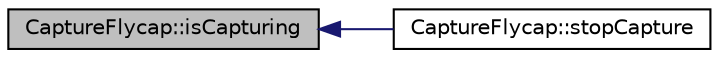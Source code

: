 digraph "CaptureFlycap::isCapturing"
{
 // INTERACTIVE_SVG=YES
  edge [fontname="Helvetica",fontsize="10",labelfontname="Helvetica",labelfontsize="10"];
  node [fontname="Helvetica",fontsize="10",shape=record];
  rankdir="LR";
  Node1 [label="CaptureFlycap::isCapturing",height=0.2,width=0.4,color="black", fillcolor="grey75", style="filled", fontcolor="black"];
  Node1 -> Node2 [dir="back",color="midnightblue",fontsize="10",style="solid",fontname="Helvetica"];
  Node2 [label="CaptureFlycap::stopCapture",height=0.2,width=0.4,color="black", fillcolor="white", style="filled",URL="$d0/de8/class_capture_flycap.html#a0ff3fce6b87d2cc28176fd79ad7adda6",tooltip="Stop Capture. "];
}
